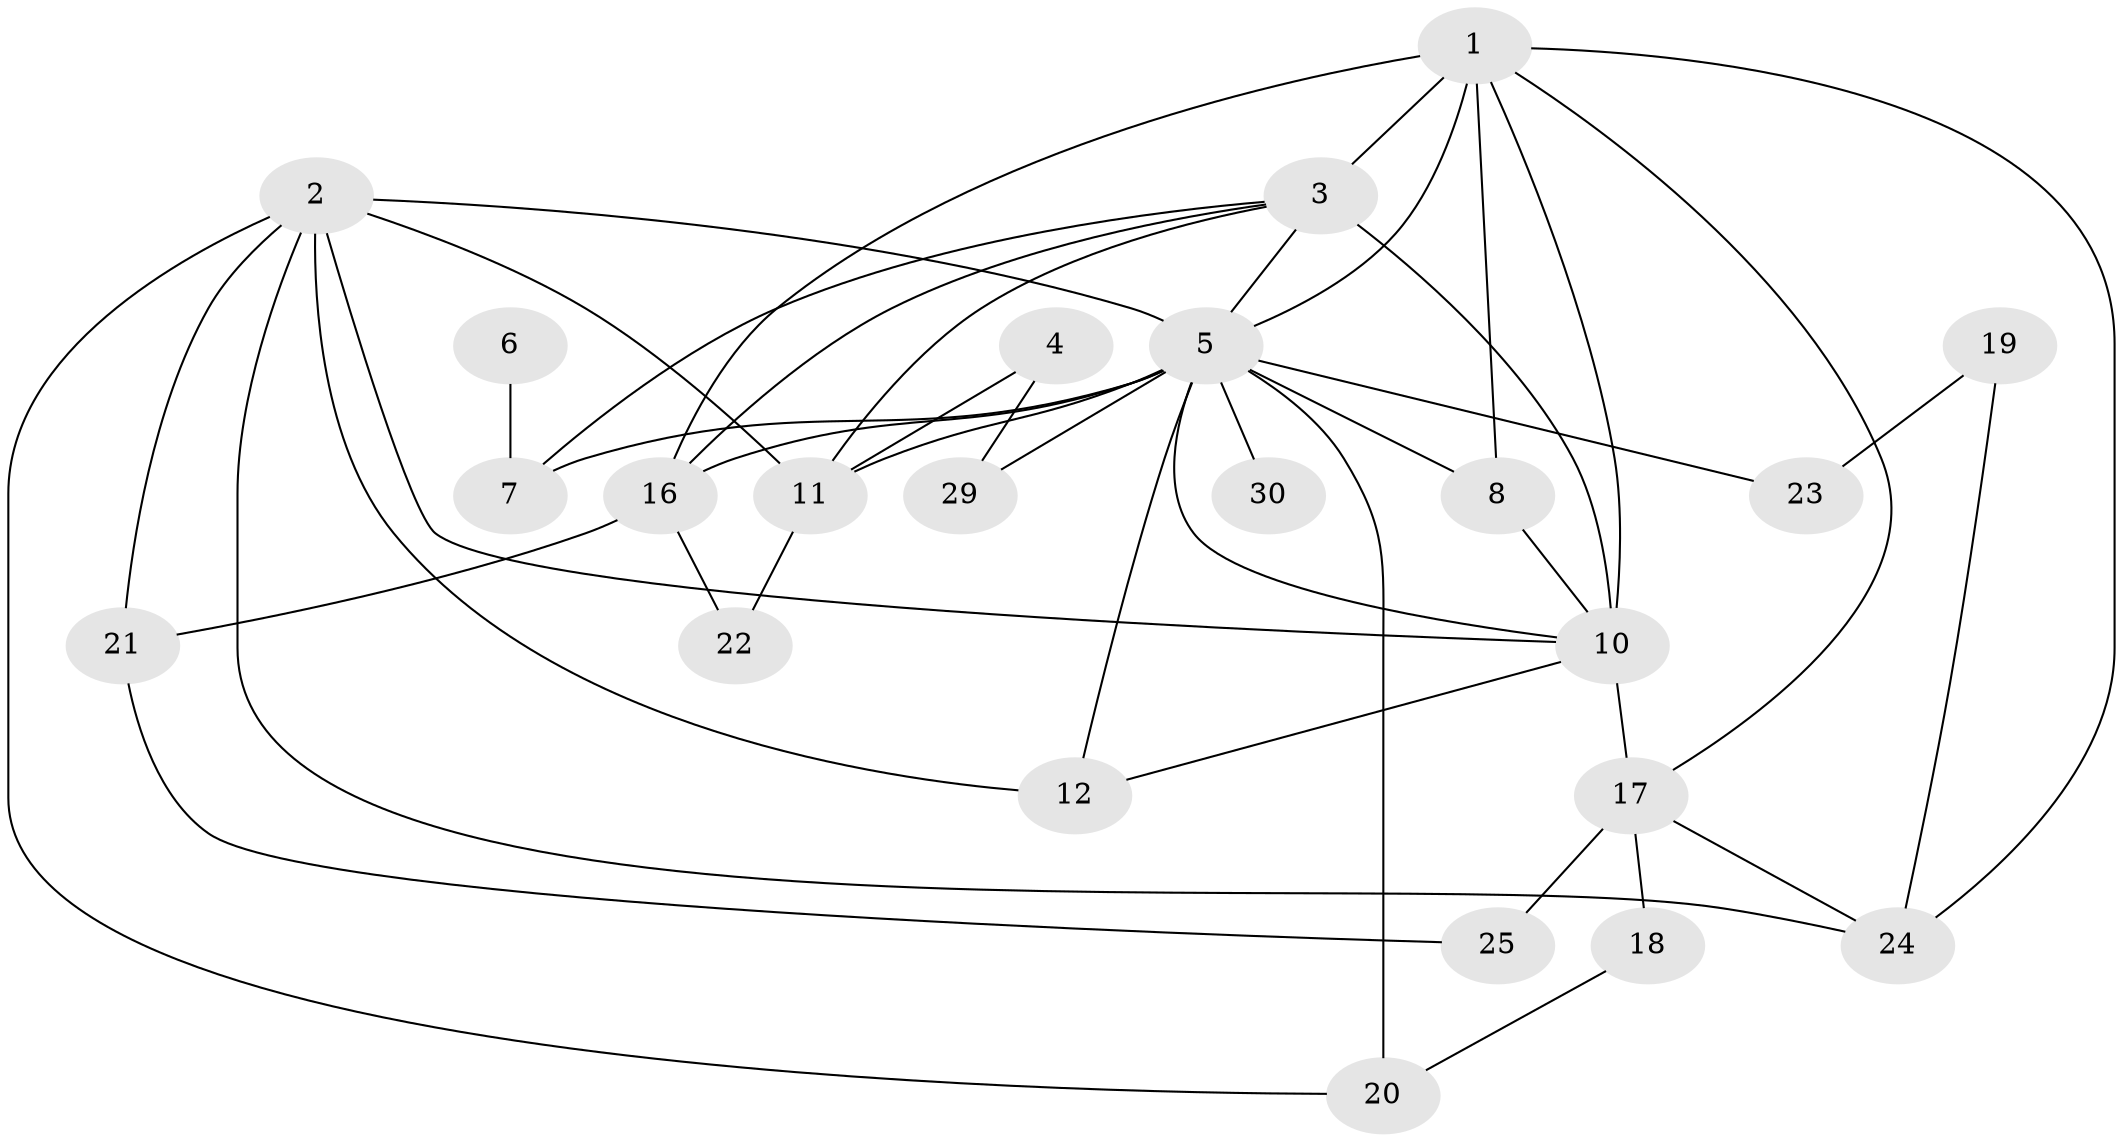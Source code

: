 // original degree distribution, {2: 0.25471698113207547, 4: 0.14150943396226415, 3: 0.1792452830188679, 1: 0.18867924528301888, 5: 0.10377358490566038, 0: 0.0660377358490566, 7: 0.018867924528301886, 6: 0.04716981132075472}
// Generated by graph-tools (version 1.1) at 2025/48/03/04/25 22:48:25]
// undirected, 23 vertices, 45 edges
graph export_dot {
  node [color=gray90,style=filled];
  1;
  2;
  3;
  4;
  5;
  6;
  7;
  8;
  10;
  11;
  12;
  16;
  17;
  18;
  19;
  20;
  21;
  22;
  23;
  24;
  25;
  29;
  30;
  1 -- 3 [weight=5.0];
  1 -- 5 [weight=2.0];
  1 -- 8 [weight=1.0];
  1 -- 10 [weight=5.0];
  1 -- 16 [weight=1.0];
  1 -- 17 [weight=1.0];
  1 -- 24 [weight=1.0];
  2 -- 5 [weight=1.0];
  2 -- 10 [weight=1.0];
  2 -- 11 [weight=1.0];
  2 -- 12 [weight=1.0];
  2 -- 20 [weight=1.0];
  2 -- 21 [weight=1.0];
  2 -- 24 [weight=1.0];
  3 -- 5 [weight=3.0];
  3 -- 7 [weight=2.0];
  3 -- 10 [weight=4.0];
  3 -- 11 [weight=1.0];
  3 -- 16 [weight=1.0];
  4 -- 11 [weight=1.0];
  4 -- 29 [weight=1.0];
  5 -- 7 [weight=2.0];
  5 -- 8 [weight=1.0];
  5 -- 10 [weight=5.0];
  5 -- 11 [weight=1.0];
  5 -- 12 [weight=1.0];
  5 -- 16 [weight=1.0];
  5 -- 20 [weight=1.0];
  5 -- 23 [weight=1.0];
  5 -- 29 [weight=1.0];
  5 -- 30 [weight=2.0];
  6 -- 7 [weight=1.0];
  8 -- 10 [weight=2.0];
  10 -- 12 [weight=1.0];
  10 -- 17 [weight=1.0];
  11 -- 22 [weight=1.0];
  16 -- 21 [weight=1.0];
  16 -- 22 [weight=1.0];
  17 -- 18 [weight=1.0];
  17 -- 24 [weight=1.0];
  17 -- 25 [weight=2.0];
  18 -- 20 [weight=1.0];
  19 -- 23 [weight=1.0];
  19 -- 24 [weight=1.0];
  21 -- 25 [weight=1.0];
}
